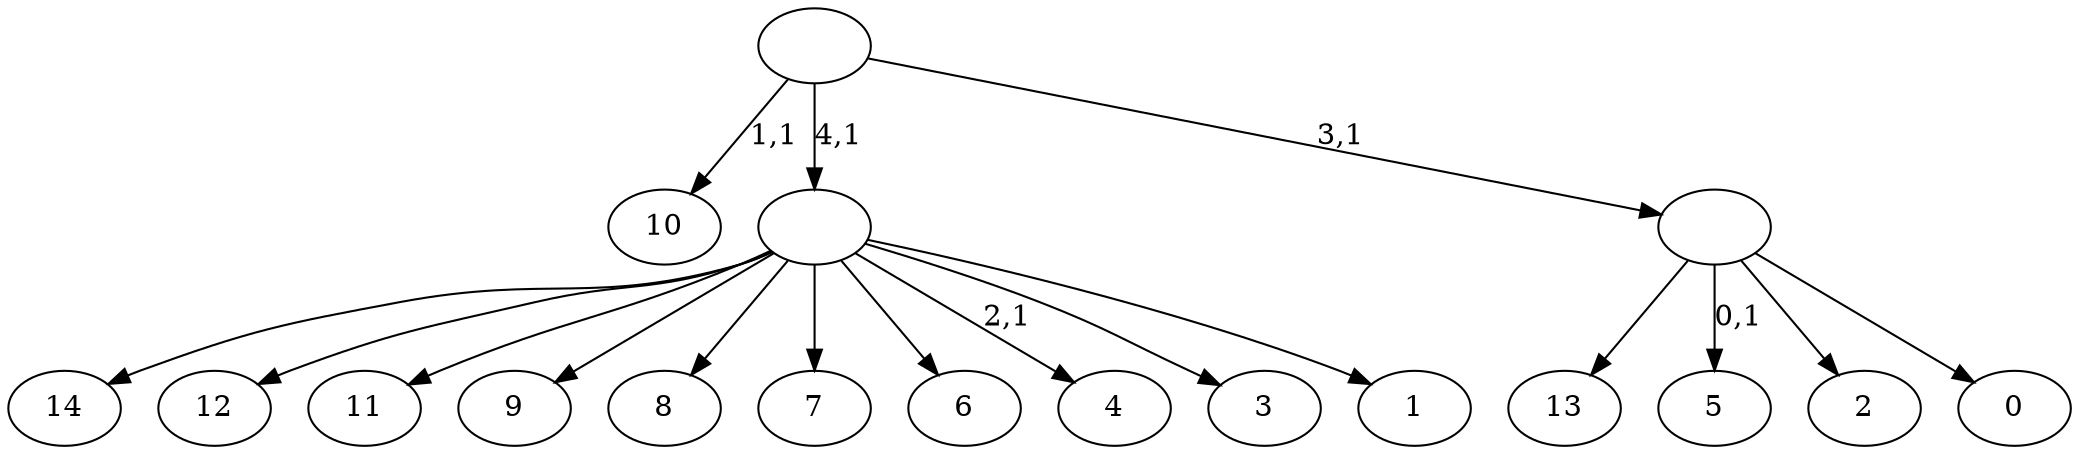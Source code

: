 digraph T {
	20 [label="14"]
	19 [label="13"]
	18 [label="12"]
	17 [label="11"]
	16 [label="10"]
	14 [label="9"]
	13 [label="8"]
	12 [label="7"]
	11 [label="6"]
	10 [label="5"]
	8 [label="4"]
	6 [label="3"]
	5 [label="2"]
	4 [label="1"]
	3 [label=""]
	2 [label="0"]
	1 [label=""]
	0 [label=""]
	3 -> 8 [label="2,1"]
	3 -> 20 [label=""]
	3 -> 18 [label=""]
	3 -> 17 [label=""]
	3 -> 14 [label=""]
	3 -> 13 [label=""]
	3 -> 12 [label=""]
	3 -> 11 [label=""]
	3 -> 6 [label=""]
	3 -> 4 [label=""]
	1 -> 10 [label="0,1"]
	1 -> 19 [label=""]
	1 -> 5 [label=""]
	1 -> 2 [label=""]
	0 -> 16 [label="1,1"]
	0 -> 3 [label="4,1"]
	0 -> 1 [label="3,1"]
}
